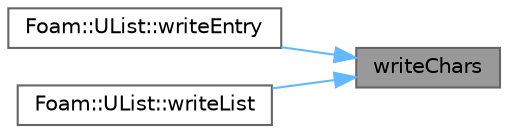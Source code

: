 digraph "writeChars"
{
 // LATEX_PDF_SIZE
  bgcolor="transparent";
  edge [fontname=Helvetica,fontsize=10,labelfontname=Helvetica,labelfontsize=10];
  node [fontname=Helvetica,fontsize=10,shape=box,height=0.2,width=0.4];
  rankdir="RL";
  Node1 [id="Node000001",label="writeChars",height=0.2,width=0.4,color="gray40", fillcolor="grey60", style="filled", fontcolor="black",tooltip=" "];
  Node1 -> Node2 [id="edge1_Node000001_Node000002",dir="back",color="steelblue1",style="solid",tooltip=" "];
  Node2 [id="Node000002",label="Foam::UList::writeEntry",height=0.2,width=0.4,color="grey40", fillcolor="white", style="filled",URL="$classFoam_1_1UList.html#ab646901275c69e74b14dcbaa959e470b",tooltip=" "];
  Node1 -> Node3 [id="edge2_Node000001_Node000003",dir="back",color="steelblue1",style="solid",tooltip=" "];
  Node3 [id="Node000003",label="Foam::UList::writeList",height=0.2,width=0.4,color="grey40", fillcolor="white", style="filled",URL="$classFoam_1_1UList.html#aca17cd4a87714cf36150032786323270",tooltip=" "];
}
